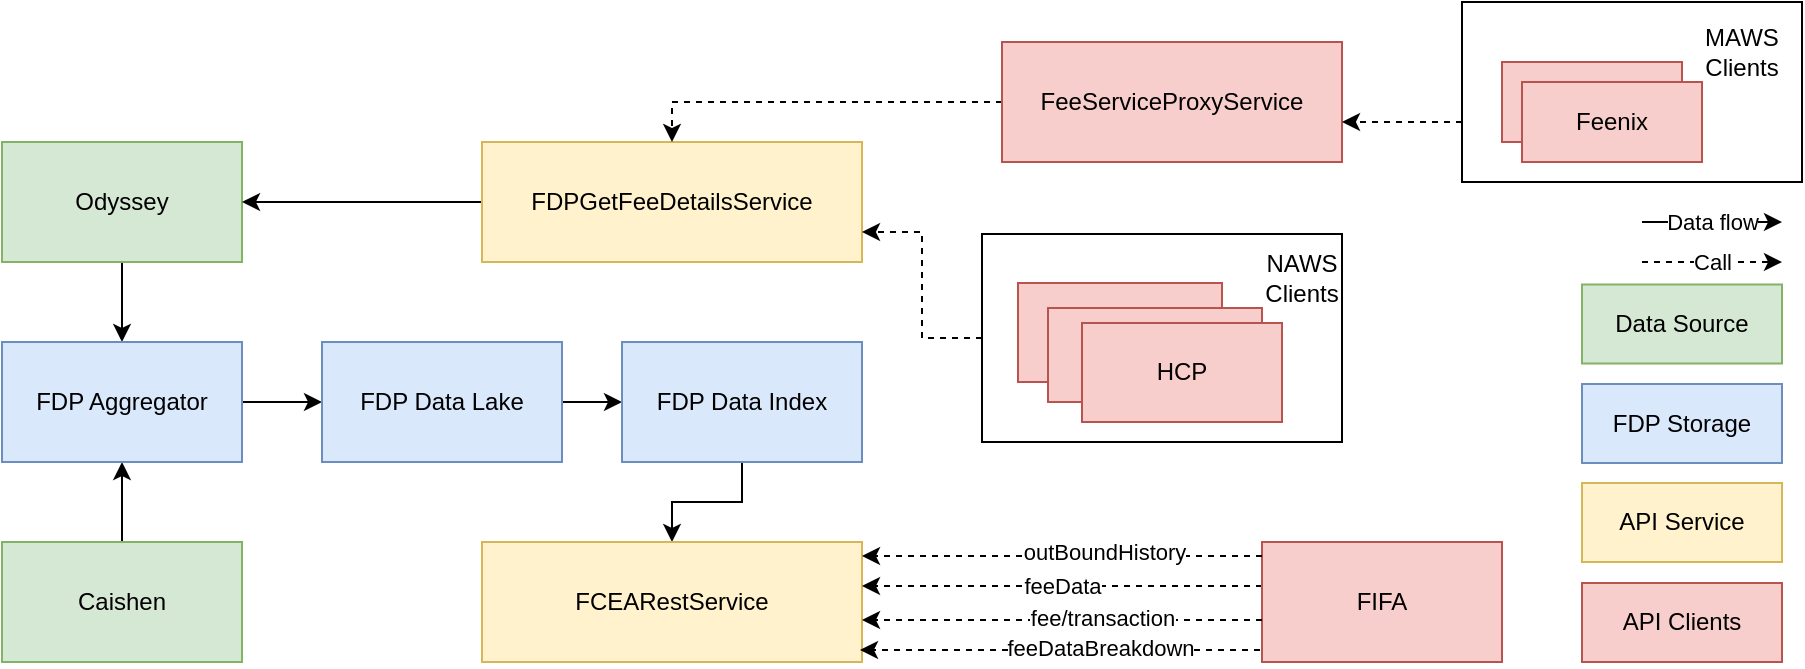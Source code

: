 <mxfile version="20.2.7" type="github">
  <diagram id="n5MbRw6xe89q9QhrDOGg" name="Page-1">
    <mxGraphModel dx="1090" dy="629" grid="1" gridSize="10" guides="1" tooltips="1" connect="1" arrows="1" fold="1" page="1" pageScale="1" pageWidth="850" pageHeight="1100" math="0" shadow="0">
      <root>
        <mxCell id="0" />
        <mxCell id="1" parent="0" />
        <mxCell id="rD7hm1BNS9NW53Ee5VcL-30" value="" style="rounded=0;whiteSpace=wrap;html=1;" vertex="1" parent="1">
          <mxGeometry x="820" y="116" width="180" height="104" as="geometry" />
        </mxCell>
        <mxCell id="rD7hm1BNS9NW53Ee5VcL-46" style="edgeStyle=orthogonalEdgeStyle;rounded=0;orthogonalLoop=1;jettySize=auto;html=1;entryX=0.5;entryY=0;entryDx=0;entryDy=0;" edge="1" parent="1" source="rD7hm1BNS9NW53Ee5VcL-3" target="rD7hm1BNS9NW53Ee5VcL-5">
          <mxGeometry relative="1" as="geometry" />
        </mxCell>
        <mxCell id="rD7hm1BNS9NW53Ee5VcL-3" value="Odyssey" style="rounded=0;whiteSpace=wrap;html=1;fillColor=#d5e8d4;strokeColor=#82b366;" vertex="1" parent="1">
          <mxGeometry x="330" y="70" width="120" height="60" as="geometry" />
        </mxCell>
        <mxCell id="rD7hm1BNS9NW53Ee5VcL-45" style="edgeStyle=orthogonalEdgeStyle;rounded=0;orthogonalLoop=1;jettySize=auto;html=1;entryX=0.5;entryY=1;entryDx=0;entryDy=0;" edge="1" parent="1" source="rD7hm1BNS9NW53Ee5VcL-4" target="rD7hm1BNS9NW53Ee5VcL-5">
          <mxGeometry relative="1" as="geometry" />
        </mxCell>
        <mxCell id="rD7hm1BNS9NW53Ee5VcL-4" value="Caishen" style="rounded=0;whiteSpace=wrap;html=1;fillColor=#d5e8d4;strokeColor=#82b366;" vertex="1" parent="1">
          <mxGeometry x="330" y="270" width="120" height="60" as="geometry" />
        </mxCell>
        <mxCell id="rD7hm1BNS9NW53Ee5VcL-12" style="edgeStyle=orthogonalEdgeStyle;rounded=0;orthogonalLoop=1;jettySize=auto;html=1;entryX=0;entryY=0.5;entryDx=0;entryDy=0;" edge="1" parent="1" source="rD7hm1BNS9NW53Ee5VcL-5" target="rD7hm1BNS9NW53Ee5VcL-6">
          <mxGeometry relative="1" as="geometry" />
        </mxCell>
        <mxCell id="rD7hm1BNS9NW53Ee5VcL-5" value="FDP Aggregator" style="rounded=0;whiteSpace=wrap;html=1;fillColor=#dae8fc;strokeColor=#6c8ebf;" vertex="1" parent="1">
          <mxGeometry x="330" y="170" width="120" height="60" as="geometry" />
        </mxCell>
        <mxCell id="rD7hm1BNS9NW53Ee5VcL-13" style="edgeStyle=orthogonalEdgeStyle;rounded=0;orthogonalLoop=1;jettySize=auto;html=1;" edge="1" parent="1" source="rD7hm1BNS9NW53Ee5VcL-6" target="rD7hm1BNS9NW53Ee5VcL-7">
          <mxGeometry relative="1" as="geometry" />
        </mxCell>
        <mxCell id="rD7hm1BNS9NW53Ee5VcL-6" value="FDP Data Lake" style="rounded=0;whiteSpace=wrap;html=1;fillColor=#dae8fc;strokeColor=#6c8ebf;" vertex="1" parent="1">
          <mxGeometry x="490" y="170" width="120" height="60" as="geometry" />
        </mxCell>
        <mxCell id="rD7hm1BNS9NW53Ee5VcL-47" style="edgeStyle=orthogonalEdgeStyle;rounded=0;orthogonalLoop=1;jettySize=auto;html=1;" edge="1" parent="1" source="rD7hm1BNS9NW53Ee5VcL-7" target="rD7hm1BNS9NW53Ee5VcL-9">
          <mxGeometry relative="1" as="geometry" />
        </mxCell>
        <mxCell id="rD7hm1BNS9NW53Ee5VcL-7" value="FDP Data Index" style="rounded=0;whiteSpace=wrap;html=1;fillColor=#dae8fc;strokeColor=#6c8ebf;" vertex="1" parent="1">
          <mxGeometry x="640" y="170" width="120" height="60" as="geometry" />
        </mxCell>
        <mxCell id="rD7hm1BNS9NW53Ee5VcL-48" style="edgeStyle=orthogonalEdgeStyle;rounded=0;orthogonalLoop=1;jettySize=auto;html=1;entryX=1;entryY=0.5;entryDx=0;entryDy=0;" edge="1" parent="1" source="rD7hm1BNS9NW53Ee5VcL-8" target="rD7hm1BNS9NW53Ee5VcL-3">
          <mxGeometry relative="1" as="geometry" />
        </mxCell>
        <mxCell id="rD7hm1BNS9NW53Ee5VcL-8" value="FDPGetFeeDetailsService" style="rounded=0;whiteSpace=wrap;html=1;fillColor=#fff2cc;strokeColor=#d6b656;" vertex="1" parent="1">
          <mxGeometry x="570" y="70" width="190" height="60" as="geometry" />
        </mxCell>
        <mxCell id="rD7hm1BNS9NW53Ee5VcL-9" value="FCEARestService" style="rounded=0;whiteSpace=wrap;html=1;fillColor=#fff2cc;strokeColor=#d6b656;" vertex="1" parent="1">
          <mxGeometry x="570" y="270" width="190" height="60" as="geometry" />
        </mxCell>
        <mxCell id="rD7hm1BNS9NW53Ee5VcL-19" value="feeData" style="edgeStyle=orthogonalEdgeStyle;rounded=0;orthogonalLoop=1;jettySize=auto;html=1;entryX=1;entryY=0.5;entryDx=0;entryDy=0;dashed=1;" edge="1" parent="1">
          <mxGeometry relative="1" as="geometry">
            <mxPoint x="960" y="292" as="sourcePoint" />
            <mxPoint x="760" y="292" as="targetPoint" />
          </mxGeometry>
        </mxCell>
        <mxCell id="rD7hm1BNS9NW53Ee5VcL-16" value="FIFA" style="rounded=0;whiteSpace=wrap;html=1;fillColor=#f8cecc;strokeColor=#b85450;" vertex="1" parent="1">
          <mxGeometry x="960" y="270" width="120" height="60" as="geometry" />
        </mxCell>
        <mxCell id="rD7hm1BNS9NW53Ee5VcL-28" style="edgeStyle=orthogonalEdgeStyle;rounded=0;orthogonalLoop=1;jettySize=auto;html=1;entryX=1;entryY=0.75;entryDx=0;entryDy=0;dashed=1;exitX=0;exitY=0.5;exitDx=0;exitDy=0;" edge="1" parent="1" source="rD7hm1BNS9NW53Ee5VcL-30" target="rD7hm1BNS9NW53Ee5VcL-8">
          <mxGeometry relative="1" as="geometry">
            <mxPoint x="865" y="158.5" as="sourcePoint" />
          </mxGeometry>
        </mxCell>
        <mxCell id="rD7hm1BNS9NW53Ee5VcL-23" value="HCP" style="rounded=0;whiteSpace=wrap;html=1;fillColor=#f8cecc;strokeColor=#b85450;" vertex="1" parent="1">
          <mxGeometry x="838" y="140.5" width="102" height="49.5" as="geometry" />
        </mxCell>
        <mxCell id="rD7hm1BNS9NW53Ee5VcL-24" value="HCP" style="rounded=0;whiteSpace=wrap;html=1;fillColor=#f8cecc;strokeColor=#b85450;" vertex="1" parent="1">
          <mxGeometry x="853" y="153" width="107" height="47" as="geometry" />
        </mxCell>
        <mxCell id="rD7hm1BNS9NW53Ee5VcL-25" value="HCP" style="rounded=0;whiteSpace=wrap;html=1;fillColor=#f8cecc;strokeColor=#b85450;" vertex="1" parent="1">
          <mxGeometry x="870" y="160.5" width="100" height="49.5" as="geometry" />
        </mxCell>
        <mxCell id="rD7hm1BNS9NW53Ee5VcL-29" style="edgeStyle=orthogonalEdgeStyle;rounded=0;orthogonalLoop=1;jettySize=auto;html=1;entryX=0.5;entryY=0;entryDx=0;entryDy=0;dashed=1;" edge="1" parent="1" source="rD7hm1BNS9NW53Ee5VcL-26" target="rD7hm1BNS9NW53Ee5VcL-8">
          <mxGeometry relative="1" as="geometry" />
        </mxCell>
        <mxCell id="rD7hm1BNS9NW53Ee5VcL-26" value="FeeServiceProxyService" style="rounded=0;whiteSpace=wrap;html=1;fillColor=#f8cecc;strokeColor=#b85450;" vertex="1" parent="1">
          <mxGeometry x="830" y="20" width="170" height="60" as="geometry" />
        </mxCell>
        <mxCell id="rD7hm1BNS9NW53Ee5VcL-51" style="edgeStyle=orthogonalEdgeStyle;rounded=0;orthogonalLoop=1;jettySize=auto;html=1;dashed=1;" edge="1" parent="1" source="rD7hm1BNS9NW53Ee5VcL-31" target="rD7hm1BNS9NW53Ee5VcL-26">
          <mxGeometry relative="1" as="geometry">
            <Array as="points">
              <mxPoint x="1050" y="60" />
              <mxPoint x="1050" y="60" />
            </Array>
          </mxGeometry>
        </mxCell>
        <mxCell id="rD7hm1BNS9NW53Ee5VcL-31" value="" style="rounded=0;whiteSpace=wrap;html=1;" vertex="1" parent="1">
          <mxGeometry x="1060" width="170" height="90" as="geometry" />
        </mxCell>
        <mxCell id="rD7hm1BNS9NW53Ee5VcL-32" value="NAWS Clients" style="text;html=1;strokeColor=none;fillColor=none;align=center;verticalAlign=middle;whiteSpace=wrap;rounded=0;" vertex="1" parent="1">
          <mxGeometry x="950" y="123" width="60" height="30" as="geometry" />
        </mxCell>
        <mxCell id="rD7hm1BNS9NW53Ee5VcL-34" value="MAWS Clients" style="text;html=1;strokeColor=none;fillColor=none;align=center;verticalAlign=middle;whiteSpace=wrap;rounded=0;" vertex="1" parent="1">
          <mxGeometry x="1170" y="10" width="60" height="30" as="geometry" />
        </mxCell>
        <mxCell id="rD7hm1BNS9NW53Ee5VcL-39" value="" style="endArrow=classic;html=1;rounded=0;dashed=1;entryX=1;entryY=0.25;entryDx=0;entryDy=0;exitX=0;exitY=0.25;exitDx=0;exitDy=0;" edge="1" parent="1">
          <mxGeometry width="50" height="50" relative="1" as="geometry">
            <mxPoint x="960" y="277" as="sourcePoint" />
            <mxPoint x="760" y="277" as="targetPoint" />
          </mxGeometry>
        </mxCell>
        <mxCell id="rD7hm1BNS9NW53Ee5VcL-40" value="outBoundHistory" style="edgeLabel;html=1;align=center;verticalAlign=middle;resizable=0;points=[];" vertex="1" connectable="0" parent="rD7hm1BNS9NW53Ee5VcL-39">
          <mxGeometry x="-0.212" y="-2" relative="1" as="geometry">
            <mxPoint as="offset" />
          </mxGeometry>
        </mxCell>
        <mxCell id="rD7hm1BNS9NW53Ee5VcL-41" value="" style="endArrow=classic;html=1;rounded=0;dashed=1;entryX=1;entryY=0.75;entryDx=0;entryDy=0;exitX=0;exitY=0.75;exitDx=0;exitDy=0;" edge="1" parent="1">
          <mxGeometry width="50" height="50" relative="1" as="geometry">
            <mxPoint x="960" y="309" as="sourcePoint" />
            <mxPoint x="760" y="309" as="targetPoint" />
          </mxGeometry>
        </mxCell>
        <mxCell id="rD7hm1BNS9NW53Ee5VcL-42" value="fee/transaction" style="edgeLabel;html=1;align=center;verticalAlign=middle;resizable=0;points=[];" vertex="1" connectable="0" parent="rD7hm1BNS9NW53Ee5VcL-41">
          <mxGeometry x="-0.2" y="-1" relative="1" as="geometry">
            <mxPoint as="offset" />
          </mxGeometry>
        </mxCell>
        <mxCell id="rD7hm1BNS9NW53Ee5VcL-43" value="" style="rounded=0;whiteSpace=wrap;html=1;fillColor=#f8cecc;strokeColor=#b85450;" vertex="1" parent="1">
          <mxGeometry x="1080" y="30" width="90" height="40" as="geometry" />
        </mxCell>
        <mxCell id="rD7hm1BNS9NW53Ee5VcL-50" value="Feenix" style="rounded=0;whiteSpace=wrap;html=1;fillColor=#f8cecc;strokeColor=#b85450;" vertex="1" parent="1">
          <mxGeometry x="1090" y="40" width="90" height="40" as="geometry" />
        </mxCell>
        <mxCell id="rD7hm1BNS9NW53Ee5VcL-52" value="Data Source" style="rounded=0;whiteSpace=wrap;html=1;fillColor=#d5e8d4;strokeColor=#82b366;" vertex="1" parent="1">
          <mxGeometry x="1120" y="141.25" width="100" height="39.5" as="geometry" />
        </mxCell>
        <mxCell id="rD7hm1BNS9NW53Ee5VcL-53" value="" style="endArrow=classic;html=1;rounded=0;dashed=1;entryX=1;entryY=0.75;entryDx=0;entryDy=0;exitX=0;exitY=0.75;exitDx=0;exitDy=0;" edge="1" parent="1">
          <mxGeometry width="50" height="50" relative="1" as="geometry">
            <mxPoint x="959" y="324" as="sourcePoint" />
            <mxPoint x="759" y="324" as="targetPoint" />
          </mxGeometry>
        </mxCell>
        <mxCell id="rD7hm1BNS9NW53Ee5VcL-54" value="feeDataBreakdown" style="edgeLabel;html=1;align=center;verticalAlign=middle;resizable=0;points=[];" vertex="1" connectable="0" parent="rD7hm1BNS9NW53Ee5VcL-53">
          <mxGeometry x="-0.2" y="-1" relative="1" as="geometry">
            <mxPoint as="offset" />
          </mxGeometry>
        </mxCell>
        <mxCell id="rD7hm1BNS9NW53Ee5VcL-55" value="FDP Storage" style="rounded=0;whiteSpace=wrap;html=1;fillColor=#dae8fc;strokeColor=#6c8ebf;" vertex="1" parent="1">
          <mxGeometry x="1120" y="191" width="100" height="39.5" as="geometry" />
        </mxCell>
        <mxCell id="rD7hm1BNS9NW53Ee5VcL-56" value="API Clients" style="rounded=0;whiteSpace=wrap;html=1;fillColor=#f8cecc;strokeColor=#b85450;" vertex="1" parent="1">
          <mxGeometry x="1120" y="290.5" width="100" height="39.5" as="geometry" />
        </mxCell>
        <mxCell id="rD7hm1BNS9NW53Ee5VcL-59" value="Data flow" style="endArrow=classic;html=1;rounded=0;" edge="1" parent="1">
          <mxGeometry width="50" height="50" relative="1" as="geometry">
            <mxPoint x="1150" y="110" as="sourcePoint" />
            <mxPoint x="1220" y="110" as="targetPoint" />
          </mxGeometry>
        </mxCell>
        <mxCell id="rD7hm1BNS9NW53Ee5VcL-60" value="Call" style="endArrow=classic;html=1;rounded=0;dashed=1;" edge="1" parent="1">
          <mxGeometry width="50" height="50" relative="1" as="geometry">
            <mxPoint x="1150" y="130" as="sourcePoint" />
            <mxPoint x="1220" y="130" as="targetPoint" />
          </mxGeometry>
        </mxCell>
        <mxCell id="rD7hm1BNS9NW53Ee5VcL-61" value="API Service" style="rounded=0;whiteSpace=wrap;html=1;fillColor=#fff2cc;strokeColor=#d6b656;" vertex="1" parent="1">
          <mxGeometry x="1120" y="240.5" width="100" height="39.5" as="geometry" />
        </mxCell>
      </root>
    </mxGraphModel>
  </diagram>
</mxfile>
